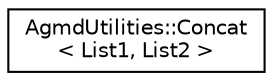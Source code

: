 digraph "Graphical Class Hierarchy"
{
  edge [fontname="Helvetica",fontsize="10",labelfontname="Helvetica",labelfontsize="10"];
  node [fontname="Helvetica",fontsize="10",shape=record];
  rankdir="LR";
  Node1 [label="AgmdUtilities::Concat\l\< List1, List2 \>",height=0.2,width=0.4,color="black", fillcolor="white", style="filled",URL="$struct_agmd_utilities_1_1_concat.html"];
}
